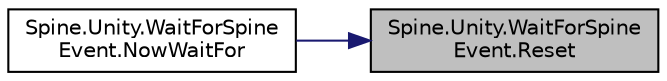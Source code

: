 digraph "Spine.Unity.WaitForSpineEvent.Reset"
{
 // LATEX_PDF_SIZE
  edge [fontname="Helvetica",fontsize="10",labelfontname="Helvetica",labelfontsize="10"];
  node [fontname="Helvetica",fontsize="10",shape=record];
  rankdir="RL";
  Node1 [label="Spine.Unity.WaitForSpine\lEvent.Reset",height=0.2,width=0.4,color="black", fillcolor="grey75", style="filled", fontcolor="black",tooltip=" "];
  Node1 -> Node2 [dir="back",color="midnightblue",fontsize="10",style="solid"];
  Node2 [label="Spine.Unity.WaitForSpine\lEvent.NowWaitFor",height=0.2,width=0.4,color="black", fillcolor="white", style="filled",URL="$class_spine_1_1_unity_1_1_wait_for_spine_event.html#afa3326671f6cfa814d91170f47b852a5",tooltip=" "];
}
